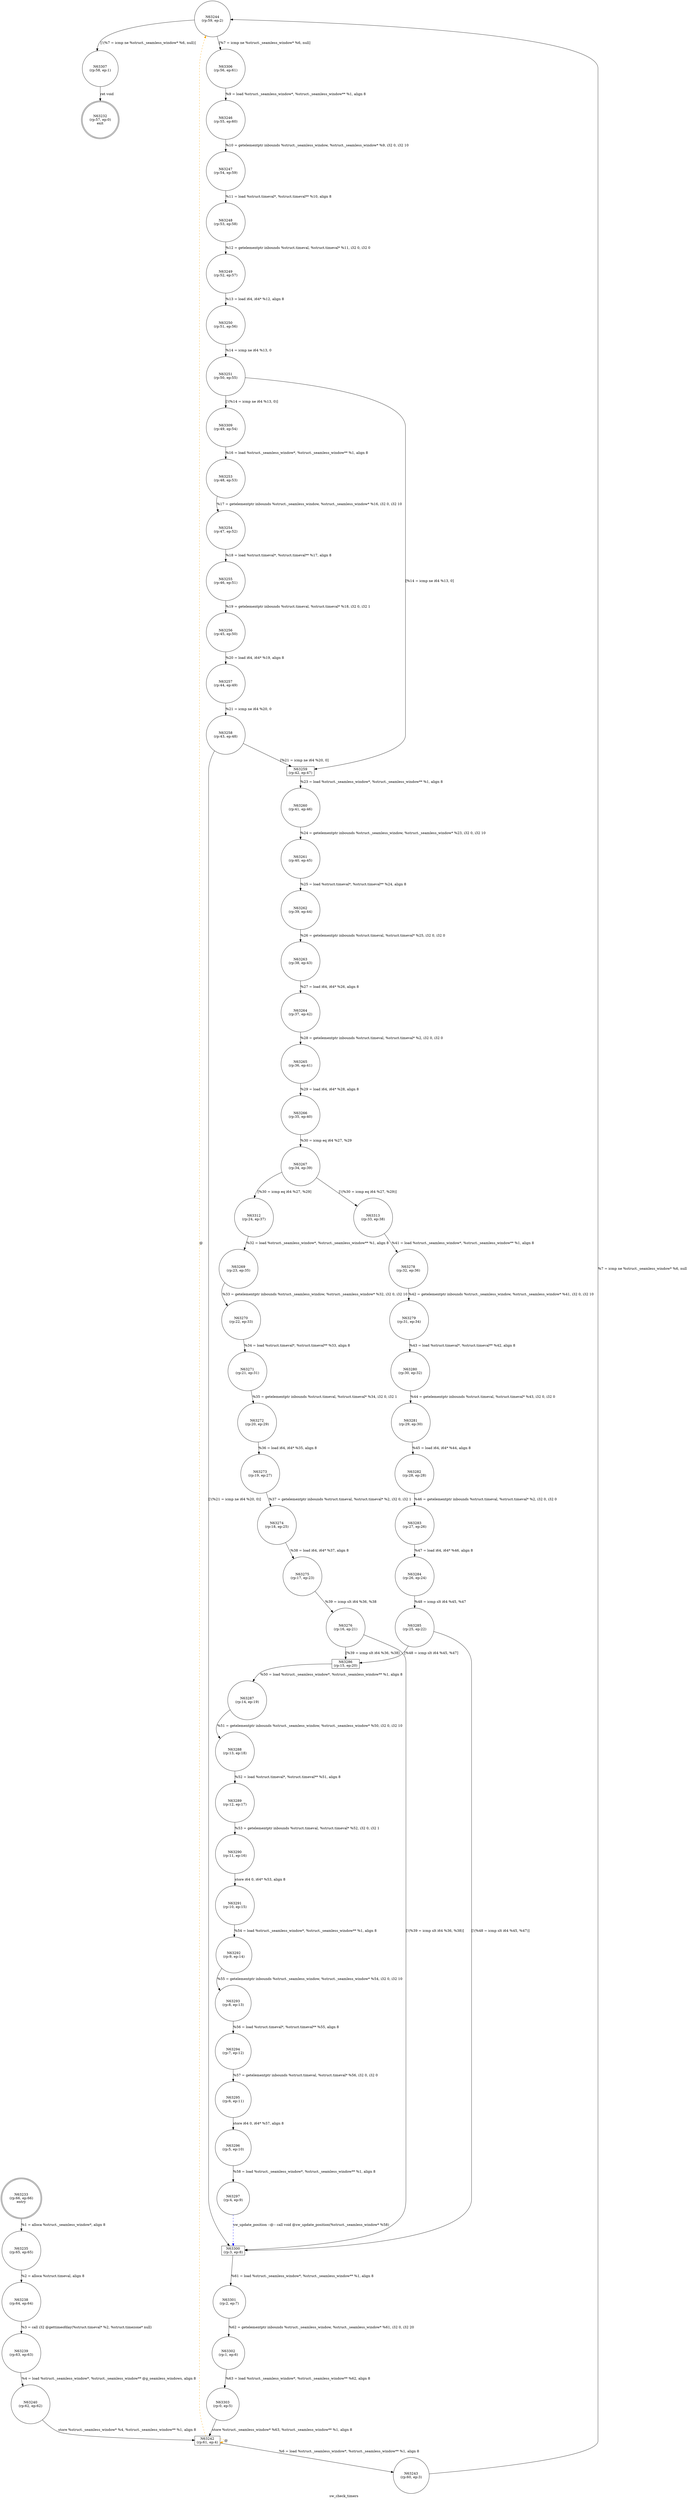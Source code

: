 digraph sw_check_timers {
label="sw_check_timers"
63232 [label="N63232\n(rp:57, ep:0)\nexit", shape="doublecircle"]
63233 [label="N63233\n(rp:66, ep:66)\nentry", shape="doublecircle"]
63233 -> 63235 [label="%1 = alloca %struct._seamless_window*, align 8"]
63235 [label="N63235\n(rp:65, ep:65)", shape="circle"]
63235 -> 63238 [label="%2 = alloca %struct.timeval, align 8"]
63238 [label="N63238\n(rp:64, ep:64)", shape="circle"]
63238 -> 63239 [label="%3 = call i32 @gettimeofday(%struct.timeval* %2, %struct.timezone* null)"]
63239 [label="N63239\n(rp:63, ep:63)", shape="circle"]
63239 -> 63240 [label="%4 = load %struct._seamless_window*, %struct._seamless_window** @g_seamless_windows, align 8"]
63240 [label="N63240\n(rp:62, ep:62)", shape="circle"]
63240 -> 63242 [label="store %struct._seamless_window* %4, %struct._seamless_window** %1, align 8"]
63242 [label="N63242\n(rp:61, ep:4)", shape="box"]
63242 -> 63243 [label="%6 = load %struct._seamless_window*, %struct._seamless_window** %1, align 8"]
63242 -> 63242 [label="@", style="dashed", color="orange"]
63242 -> 63244 [label="@", style="dashed", color="orange"]
63243 [label="N63243\n(rp:60, ep:3)", shape="circle"]
63243 -> 63244 [label="%7 = icmp ne %struct._seamless_window* %6, null"]
63244 [label="N63244\n(rp:59, ep:2)", shape="circle"]
63244 -> 63306 [label="[%7 = icmp ne %struct._seamless_window* %6, null]"]
63244 -> 63307 [label="[!(%7 = icmp ne %struct._seamless_window* %6, null)]"]
63246 [label="N63246\n(rp:55, ep:60)", shape="circle"]
63246 -> 63247 [label="%10 = getelementptr inbounds %struct._seamless_window, %struct._seamless_window* %9, i32 0, i32 10"]
63247 [label="N63247\n(rp:54, ep:59)", shape="circle"]
63247 -> 63248 [label="%11 = load %struct.timeval*, %struct.timeval** %10, align 8"]
63248 [label="N63248\n(rp:53, ep:58)", shape="circle"]
63248 -> 63249 [label="%12 = getelementptr inbounds %struct.timeval, %struct.timeval* %11, i32 0, i32 0"]
63249 [label="N63249\n(rp:52, ep:57)", shape="circle"]
63249 -> 63250 [label="%13 = load i64, i64* %12, align 8"]
63250 [label="N63250\n(rp:51, ep:56)", shape="circle"]
63250 -> 63251 [label="%14 = icmp ne i64 %13, 0"]
63251 [label="N63251\n(rp:50, ep:55)", shape="circle"]
63251 -> 63309 [label="[!(%14 = icmp ne i64 %13, 0)]"]
63251 -> 63259 [label="[%14 = icmp ne i64 %13, 0]"]
63253 [label="N63253\n(rp:48, ep:53)", shape="circle"]
63253 -> 63254 [label="%17 = getelementptr inbounds %struct._seamless_window, %struct._seamless_window* %16, i32 0, i32 10"]
63254 [label="N63254\n(rp:47, ep:52)", shape="circle"]
63254 -> 63255 [label="%18 = load %struct.timeval*, %struct.timeval** %17, align 8"]
63255 [label="N63255\n(rp:46, ep:51)", shape="circle"]
63255 -> 63256 [label="%19 = getelementptr inbounds %struct.timeval, %struct.timeval* %18, i32 0, i32 1"]
63256 [label="N63256\n(rp:45, ep:50)", shape="circle"]
63256 -> 63257 [label="%20 = load i64, i64* %19, align 8"]
63257 [label="N63257\n(rp:44, ep:49)", shape="circle"]
63257 -> 63258 [label="%21 = icmp ne i64 %20, 0"]
63258 [label="N63258\n(rp:43, ep:48)", shape="circle"]
63258 -> 63259 [label="[%21 = icmp ne i64 %20, 0]"]
63258 -> 63300 [label="[!(%21 = icmp ne i64 %20, 0)]"]
63259 [label="N63259\n(rp:42, ep:47)", shape="box"]
63259 -> 63260 [label="%23 = load %struct._seamless_window*, %struct._seamless_window** %1, align 8"]
63260 [label="N63260\n(rp:41, ep:46)", shape="circle"]
63260 -> 63261 [label="%24 = getelementptr inbounds %struct._seamless_window, %struct._seamless_window* %23, i32 0, i32 10"]
63261 [label="N63261\n(rp:40, ep:45)", shape="circle"]
63261 -> 63262 [label="%25 = load %struct.timeval*, %struct.timeval** %24, align 8"]
63262 [label="N63262\n(rp:39, ep:44)", shape="circle"]
63262 -> 63263 [label="%26 = getelementptr inbounds %struct.timeval, %struct.timeval* %25, i32 0, i32 0"]
63263 [label="N63263\n(rp:38, ep:43)", shape="circle"]
63263 -> 63264 [label="%27 = load i64, i64* %26, align 8"]
63264 [label="N63264\n(rp:37, ep:42)", shape="circle"]
63264 -> 63265 [label="%28 = getelementptr inbounds %struct.timeval, %struct.timeval* %2, i32 0, i32 0"]
63265 [label="N63265\n(rp:36, ep:41)", shape="circle"]
63265 -> 63266 [label="%29 = load i64, i64* %28, align 8"]
63266 [label="N63266\n(rp:35, ep:40)", shape="circle"]
63266 -> 63267 [label="%30 = icmp eq i64 %27, %29"]
63267 [label="N63267\n(rp:34, ep:39)", shape="circle"]
63267 -> 63312 [label="[%30 = icmp eq i64 %27, %29]"]
63267 -> 63313 [label="[!(%30 = icmp eq i64 %27, %29)]"]
63269 [label="N63269\n(rp:23, ep:35)", shape="circle"]
63269 -> 63270 [label="%33 = getelementptr inbounds %struct._seamless_window, %struct._seamless_window* %32, i32 0, i32 10"]
63270 [label="N63270\n(rp:22, ep:33)", shape="circle"]
63270 -> 63271 [label="%34 = load %struct.timeval*, %struct.timeval** %33, align 8"]
63271 [label="N63271\n(rp:21, ep:31)", shape="circle"]
63271 -> 63272 [label="%35 = getelementptr inbounds %struct.timeval, %struct.timeval* %34, i32 0, i32 1"]
63272 [label="N63272\n(rp:20, ep:29)", shape="circle"]
63272 -> 63273 [label="%36 = load i64, i64* %35, align 8"]
63273 [label="N63273\n(rp:19, ep:27)", shape="circle"]
63273 -> 63274 [label="%37 = getelementptr inbounds %struct.timeval, %struct.timeval* %2, i32 0, i32 1"]
63274 [label="N63274\n(rp:18, ep:25)", shape="circle"]
63274 -> 63275 [label="%38 = load i64, i64* %37, align 8"]
63275 [label="N63275\n(rp:17, ep:23)", shape="circle"]
63275 -> 63276 [label="%39 = icmp slt i64 %36, %38"]
63276 [label="N63276\n(rp:16, ep:21)", shape="circle"]
63276 -> 63286 [label="[%39 = icmp slt i64 %36, %38]"]
63276 -> 63300 [label="[!(%39 = icmp slt i64 %36, %38)]"]
63278 [label="N63278\n(rp:32, ep:36)", shape="circle"]
63278 -> 63279 [label="%42 = getelementptr inbounds %struct._seamless_window, %struct._seamless_window* %41, i32 0, i32 10"]
63279 [label="N63279\n(rp:31, ep:34)", shape="circle"]
63279 -> 63280 [label="%43 = load %struct.timeval*, %struct.timeval** %42, align 8"]
63280 [label="N63280\n(rp:30, ep:32)", shape="circle"]
63280 -> 63281 [label="%44 = getelementptr inbounds %struct.timeval, %struct.timeval* %43, i32 0, i32 0"]
63281 [label="N63281\n(rp:29, ep:30)", shape="circle"]
63281 -> 63282 [label="%45 = load i64, i64* %44, align 8"]
63282 [label="N63282\n(rp:28, ep:28)", shape="circle"]
63282 -> 63283 [label="%46 = getelementptr inbounds %struct.timeval, %struct.timeval* %2, i32 0, i32 0"]
63283 [label="N63283\n(rp:27, ep:26)", shape="circle"]
63283 -> 63284 [label="%47 = load i64, i64* %46, align 8"]
63284 [label="N63284\n(rp:26, ep:24)", shape="circle"]
63284 -> 63285 [label="%48 = icmp slt i64 %45, %47"]
63285 [label="N63285\n(rp:25, ep:22)", shape="circle"]
63285 -> 63286 [label="[%48 = icmp slt i64 %45, %47]"]
63285 -> 63300 [label="[!(%48 = icmp slt i64 %45, %47)]"]
63286 [label="N63286\n(rp:15, ep:20)", shape="box"]
63286 -> 63287 [label="%50 = load %struct._seamless_window*, %struct._seamless_window** %1, align 8"]
63287 [label="N63287\n(rp:14, ep:19)", shape="circle"]
63287 -> 63288 [label="%51 = getelementptr inbounds %struct._seamless_window, %struct._seamless_window* %50, i32 0, i32 10"]
63288 [label="N63288\n(rp:13, ep:18)", shape="circle"]
63288 -> 63289 [label="%52 = load %struct.timeval*, %struct.timeval** %51, align 8"]
63289 [label="N63289\n(rp:12, ep:17)", shape="circle"]
63289 -> 63290 [label="%53 = getelementptr inbounds %struct.timeval, %struct.timeval* %52, i32 0, i32 1"]
63290 [label="N63290\n(rp:11, ep:16)", shape="circle"]
63290 -> 63291 [label="store i64 0, i64* %53, align 8"]
63291 [label="N63291\n(rp:10, ep:15)", shape="circle"]
63291 -> 63292 [label="%54 = load %struct._seamless_window*, %struct._seamless_window** %1, align 8"]
63292 [label="N63292\n(rp:9, ep:14)", shape="circle"]
63292 -> 63293 [label="%55 = getelementptr inbounds %struct._seamless_window, %struct._seamless_window* %54, i32 0, i32 10"]
63293 [label="N63293\n(rp:8, ep:13)", shape="circle"]
63293 -> 63294 [label="%56 = load %struct.timeval*, %struct.timeval** %55, align 8"]
63294 [label="N63294\n(rp:7, ep:12)", shape="circle"]
63294 -> 63295 [label="%57 = getelementptr inbounds %struct.timeval, %struct.timeval* %56, i32 0, i32 0"]
63295 [label="N63295\n(rp:6, ep:11)", shape="circle"]
63295 -> 63296 [label="store i64 0, i64* %57, align 8"]
63296 [label="N63296\n(rp:5, ep:10)", shape="circle"]
63296 -> 63297 [label="%58 = load %struct._seamless_window*, %struct._seamless_window** %1, align 8"]
63297 [label="N63297\n(rp:4, ep:9)", shape="circle"]
63297 -> 63300 [label="sw_update_position --@-- call void @sw_update_position(%struct._seamless_window* %58)", style="dashed", color="blue"]
63300 [label="N63300\n(rp:3, ep:8)", shape="box"]
63300 -> 63301 [label="%61 = load %struct._seamless_window*, %struct._seamless_window** %1, align 8"]
63301 [label="N63301\n(rp:2, ep:7)", shape="circle"]
63301 -> 63302 [label="%62 = getelementptr inbounds %struct._seamless_window, %struct._seamless_window* %61, i32 0, i32 20"]
63302 [label="N63302\n(rp:1, ep:6)", shape="circle"]
63302 -> 63303 [label="%63 = load %struct._seamless_window*, %struct._seamless_window** %62, align 8"]
63303 [label="N63303\n(rp:0, ep:5)", shape="circle"]
63303 -> 63242 [label="store %struct._seamless_window* %63, %struct._seamless_window** %1, align 8"]
63306 [label="N63306\n(rp:56, ep:61)", shape="circle"]
63306 -> 63246 [label="%9 = load %struct._seamless_window*, %struct._seamless_window** %1, align 8"]
63307 [label="N63307\n(rp:58, ep:1)", shape="circle"]
63307 -> 63232 [label="ret void"]
63309 [label="N63309\n(rp:49, ep:54)", shape="circle"]
63309 -> 63253 [label="%16 = load %struct._seamless_window*, %struct._seamless_window** %1, align 8"]
63312 [label="N63312\n(rp:24, ep:37)", shape="circle"]
63312 -> 63269 [label="%32 = load %struct._seamless_window*, %struct._seamless_window** %1, align 8"]
63313 [label="N63313\n(rp:33, ep:38)", shape="circle"]
63313 -> 63278 [label="%41 = load %struct._seamless_window*, %struct._seamless_window** %1, align 8"]
}
